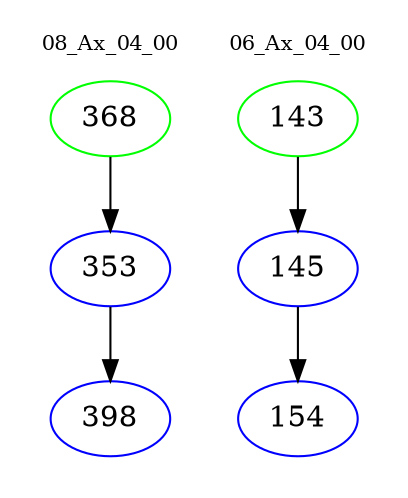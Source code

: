 digraph{
subgraph cluster_0 {
color = white
label = "08_Ax_04_00";
fontsize=10;
T0_368 [label="368", color="green"]
T0_368 -> T0_353 [color="black"]
T0_353 [label="353", color="blue"]
T0_353 -> T0_398 [color="black"]
T0_398 [label="398", color="blue"]
}
subgraph cluster_1 {
color = white
label = "06_Ax_04_00";
fontsize=10;
T1_143 [label="143", color="green"]
T1_143 -> T1_145 [color="black"]
T1_145 [label="145", color="blue"]
T1_145 -> T1_154 [color="black"]
T1_154 [label="154", color="blue"]
}
}
